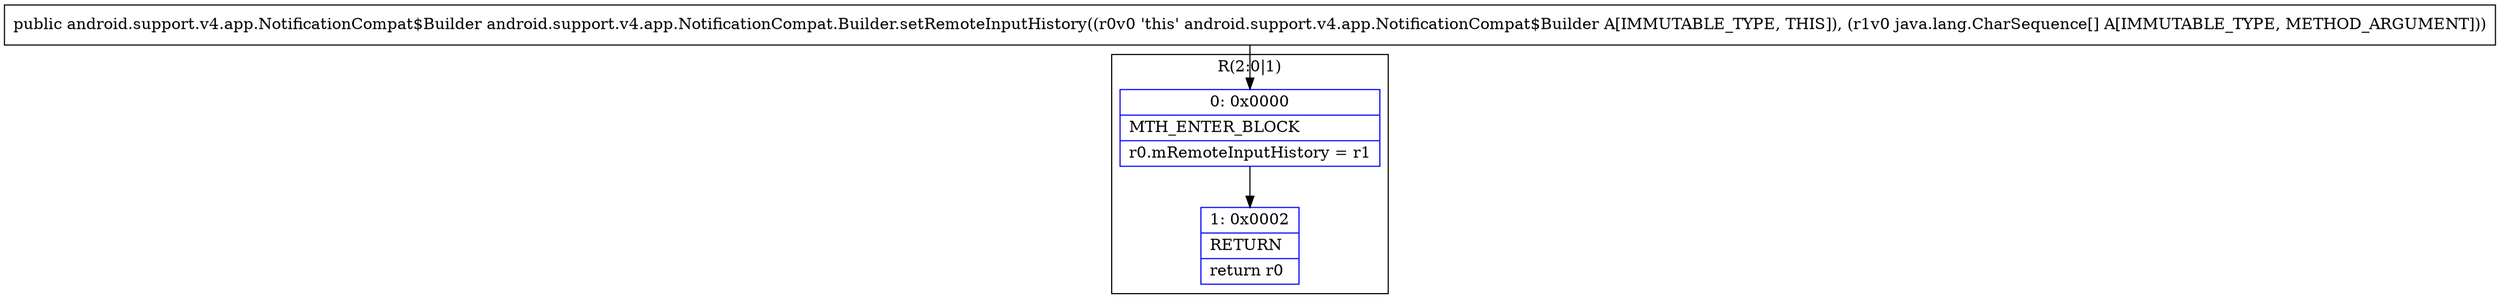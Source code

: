 digraph "CFG forandroid.support.v4.app.NotificationCompat.Builder.setRemoteInputHistory([Ljava\/lang\/CharSequence;)Landroid\/support\/v4\/app\/NotificationCompat$Builder;" {
subgraph cluster_Region_1572045213 {
label = "R(2:0|1)";
node [shape=record,color=blue];
Node_0 [shape=record,label="{0\:\ 0x0000|MTH_ENTER_BLOCK\l|r0.mRemoteInputHistory = r1\l}"];
Node_1 [shape=record,label="{1\:\ 0x0002|RETURN\l|return r0\l}"];
}
MethodNode[shape=record,label="{public android.support.v4.app.NotificationCompat$Builder android.support.v4.app.NotificationCompat.Builder.setRemoteInputHistory((r0v0 'this' android.support.v4.app.NotificationCompat$Builder A[IMMUTABLE_TYPE, THIS]), (r1v0 java.lang.CharSequence[] A[IMMUTABLE_TYPE, METHOD_ARGUMENT])) }"];
MethodNode -> Node_0;
Node_0 -> Node_1;
}

